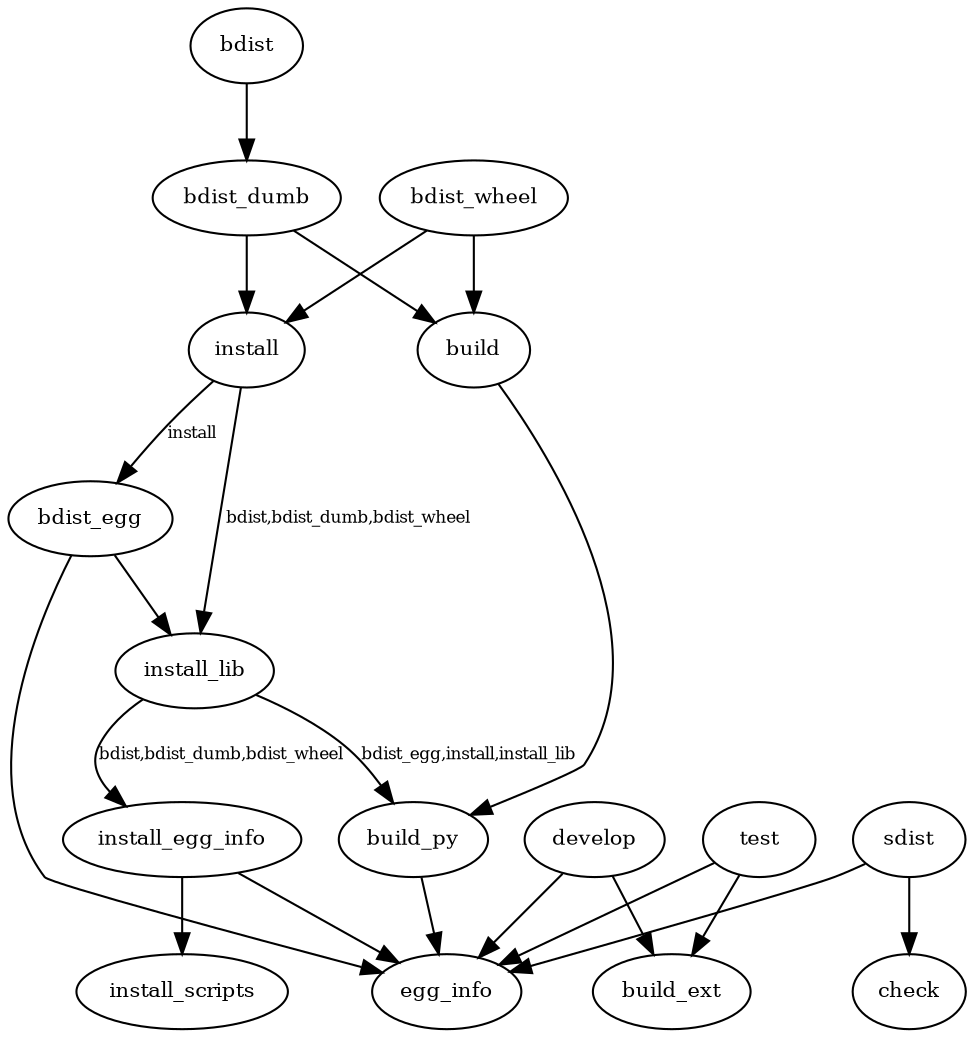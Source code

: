 //


digraph setuptools {
    node [fontsize=10]
    edge [fontsize=8]
    "install" -> "bdist_egg" [label="install"]
    "install" -> "install_lib" [label="bdist,bdist_dumb,bdist_wheel"]
    "build" -> "build_py"
    "build_py" -> "egg_info"
    "bdist_egg" -> "egg_info"
    "bdist_egg" -> "install_lib"
    "install_egg_info" -> "egg_info"
    "install_lib" -> "build_py" [label="bdist_egg,install,install_lib"]
    "install_lib" -> "install_egg_info" [label="bdist,bdist_dumb,bdist_wheel"]
    "install_egg_info" -> "install_scripts"
    "bdist_dumb" -> "build"
    "bdist_dumb" -> "install"
    "bdist_wheel" -> "build"
    "bdist_wheel" -> "install"
    "bdist" -> "bdist_dumb"
    "sdist" -> "egg_info"
    "sdist" -> "check"
    "develop" -> "build_ext"
    "develop" -> "egg_info"
    "test" -> "egg_info"
    "test" -> "build_ext"
}


// EOF

